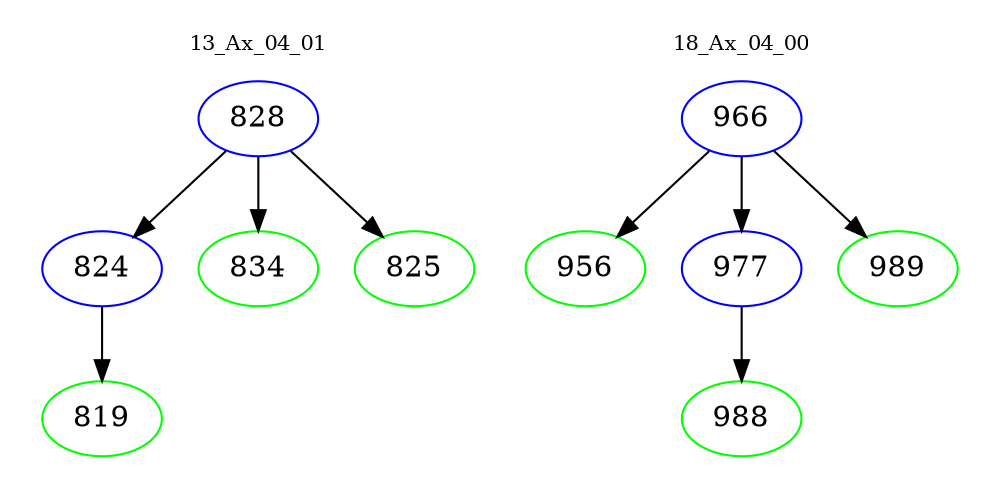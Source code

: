 digraph{
subgraph cluster_0 {
color = white
label = "13_Ax_04_01";
fontsize=10;
T0_828 [label="828", color="blue"]
T0_828 -> T0_824 [color="black"]
T0_824 [label="824", color="blue"]
T0_824 -> T0_819 [color="black"]
T0_819 [label="819", color="green"]
T0_828 -> T0_834 [color="black"]
T0_834 [label="834", color="green"]
T0_828 -> T0_825 [color="black"]
T0_825 [label="825", color="green"]
}
subgraph cluster_1 {
color = white
label = "18_Ax_04_00";
fontsize=10;
T1_966 [label="966", color="blue"]
T1_966 -> T1_956 [color="black"]
T1_956 [label="956", color="green"]
T1_966 -> T1_977 [color="black"]
T1_977 [label="977", color="blue"]
T1_977 -> T1_988 [color="black"]
T1_988 [label="988", color="green"]
T1_966 -> T1_989 [color="black"]
T1_989 [label="989", color="green"]
}
}
